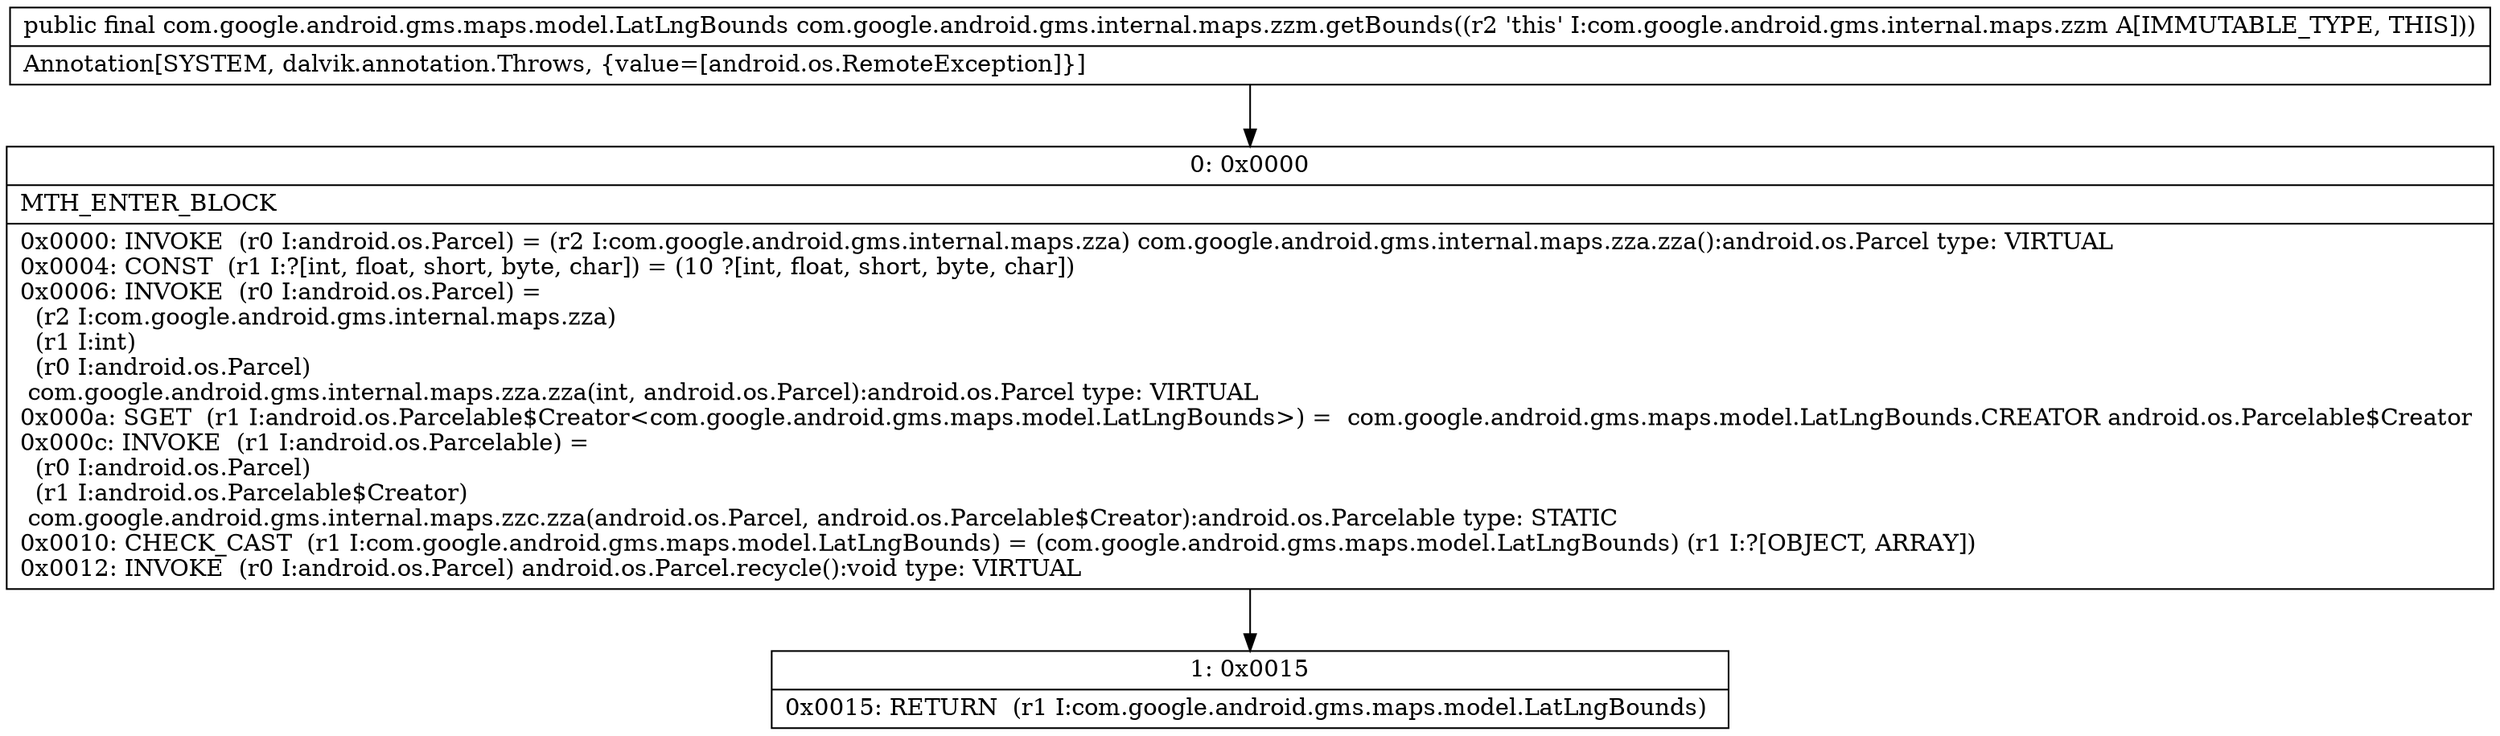 digraph "CFG forcom.google.android.gms.internal.maps.zzm.getBounds()Lcom\/google\/android\/gms\/maps\/model\/LatLngBounds;" {
Node_0 [shape=record,label="{0\:\ 0x0000|MTH_ENTER_BLOCK\l|0x0000: INVOKE  (r0 I:android.os.Parcel) = (r2 I:com.google.android.gms.internal.maps.zza) com.google.android.gms.internal.maps.zza.zza():android.os.Parcel type: VIRTUAL \l0x0004: CONST  (r1 I:?[int, float, short, byte, char]) = (10 ?[int, float, short, byte, char]) \l0x0006: INVOKE  (r0 I:android.os.Parcel) = \l  (r2 I:com.google.android.gms.internal.maps.zza)\l  (r1 I:int)\l  (r0 I:android.os.Parcel)\l com.google.android.gms.internal.maps.zza.zza(int, android.os.Parcel):android.os.Parcel type: VIRTUAL \l0x000a: SGET  (r1 I:android.os.Parcelable$Creator\<com.google.android.gms.maps.model.LatLngBounds\>) =  com.google.android.gms.maps.model.LatLngBounds.CREATOR android.os.Parcelable$Creator \l0x000c: INVOKE  (r1 I:android.os.Parcelable) = \l  (r0 I:android.os.Parcel)\l  (r1 I:android.os.Parcelable$Creator)\l com.google.android.gms.internal.maps.zzc.zza(android.os.Parcel, android.os.Parcelable$Creator):android.os.Parcelable type: STATIC \l0x0010: CHECK_CAST  (r1 I:com.google.android.gms.maps.model.LatLngBounds) = (com.google.android.gms.maps.model.LatLngBounds) (r1 I:?[OBJECT, ARRAY]) \l0x0012: INVOKE  (r0 I:android.os.Parcel) android.os.Parcel.recycle():void type: VIRTUAL \l}"];
Node_1 [shape=record,label="{1\:\ 0x0015|0x0015: RETURN  (r1 I:com.google.android.gms.maps.model.LatLngBounds) \l}"];
MethodNode[shape=record,label="{public final com.google.android.gms.maps.model.LatLngBounds com.google.android.gms.internal.maps.zzm.getBounds((r2 'this' I:com.google.android.gms.internal.maps.zzm A[IMMUTABLE_TYPE, THIS]))  | Annotation[SYSTEM, dalvik.annotation.Throws, \{value=[android.os.RemoteException]\}]\l}"];
MethodNode -> Node_0;
Node_0 -> Node_1;
}

